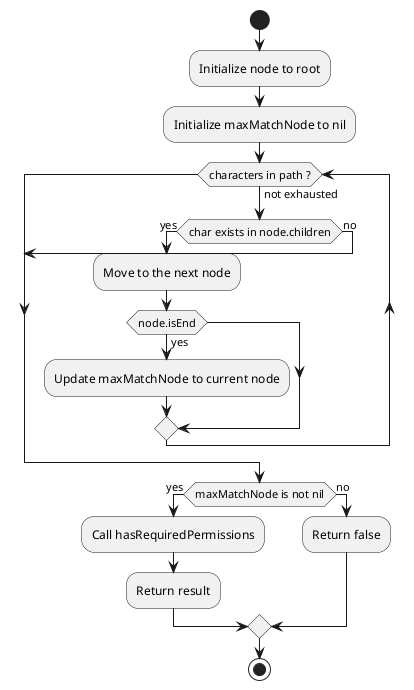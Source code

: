 @startuml
start

:Initialize node to root;
:Initialize maxMatchNode to nil;

while (characters in path ?) is (not exhausted)
    if (char exists in node.children) then (yes) 
        :Move to the next node;
        if (node.isEnd) then (yes) 
            :Update maxMatchNode to current node;
        endif
     else (no) 
        break;
    endif
endwhile

if (maxMatchNode is not nil) then (yes) 
    :Call hasRequiredPermissions;
    :Return result;
else (no)
    :Return false;
endif

stop
@enduml
